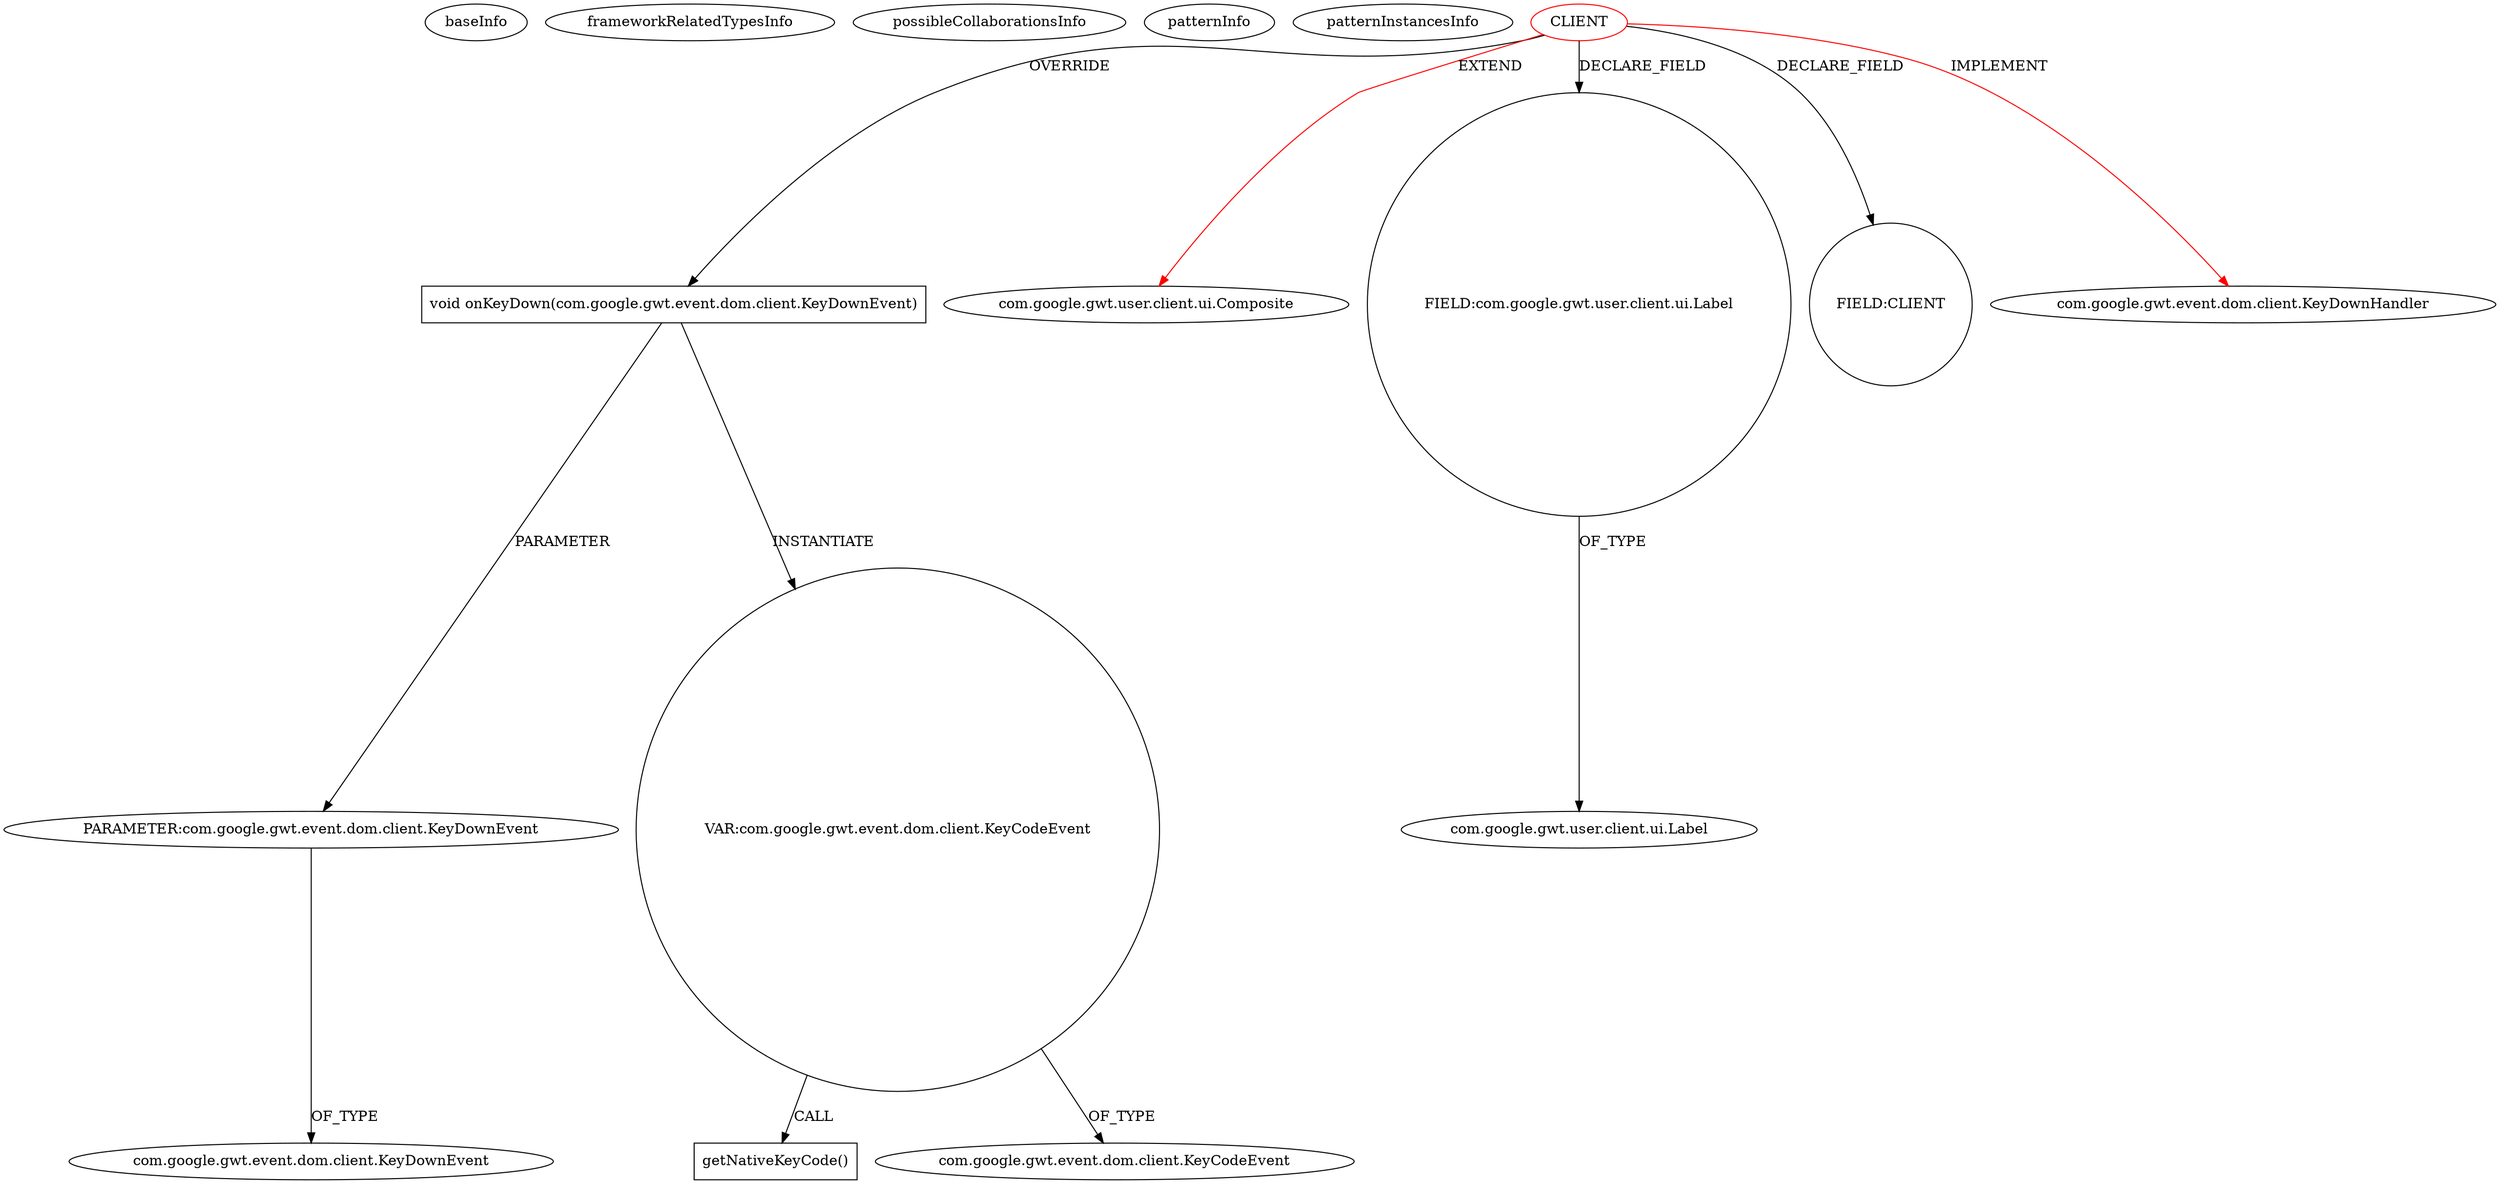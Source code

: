 digraph {
baseInfo[graphId=713,category="pattern",isAnonymous=false,possibleRelation=false]
frameworkRelatedTypesInfo[0="com.google.gwt.user.client.ui.Composite",1="com.google.gwt.event.dom.client.KeyDownHandler"]
possibleCollaborationsInfo[]
patternInfo[frequency=2.0,patternRootClient=0]
patternInstancesInfo[0="hmiguellima-ugat~/hmiguellima-ugat/ugat-master/src/org/ucp/gwt/widgets/MVCTable.java~MVCTable~3009",1="cluePrints-gwt-snake~/cluePrints-gwt-snake/gwt-snake-master/src/s3/client/presentation/GWTView.java~GWTView~1088"]
51[label="com.google.gwt.event.dom.client.KeyDownEvent",vertexType="FRAMEWORK_CLASS_TYPE",isFrameworkType=false]
50[label="PARAMETER:com.google.gwt.event.dom.client.KeyDownEvent",vertexType="PARAMETER_DECLARATION",isFrameworkType=false]
49[label="void onKeyDown(com.google.gwt.event.dom.client.KeyDownEvent)",vertexType="OVERRIDING_METHOD_DECLARATION",isFrameworkType=false,shape=box]
0[label="CLIENT",vertexType="ROOT_CLIENT_CLASS_DECLARATION",isFrameworkType=false,color=red]
1[label="com.google.gwt.user.client.ui.Composite",vertexType="FRAMEWORK_CLASS_TYPE",isFrameworkType=false]
43[label="FIELD:com.google.gwt.user.client.ui.Label",vertexType="FIELD_DECLARATION",isFrameworkType=false,shape=circle]
33[label="FIELD:CLIENT",vertexType="FIELD_DECLARATION",isFrameworkType=false,shape=circle]
52[label="VAR:com.google.gwt.event.dom.client.KeyCodeEvent",vertexType="VARIABLE_EXPRESION",isFrameworkType=false,shape=circle]
44[label="com.google.gwt.user.client.ui.Label",vertexType="FRAMEWORK_CLASS_TYPE",isFrameworkType=false]
53[label="getNativeKeyCode()",vertexType="INSIDE_CALL",isFrameworkType=false,shape=box]
2[label="com.google.gwt.event.dom.client.KeyDownHandler",vertexType="FRAMEWORK_INTERFACE_TYPE",isFrameworkType=false]
54[label="com.google.gwt.event.dom.client.KeyCodeEvent",vertexType="FRAMEWORK_CLASS_TYPE",isFrameworkType=false]
0->49[label="OVERRIDE"]
49->50[label="PARAMETER"]
52->54[label="OF_TYPE"]
49->52[label="INSTANTIATE"]
52->53[label="CALL"]
0->1[label="EXTEND",color=red]
0->33[label="DECLARE_FIELD"]
43->44[label="OF_TYPE"]
0->2[label="IMPLEMENT",color=red]
50->51[label="OF_TYPE"]
0->43[label="DECLARE_FIELD"]
}
